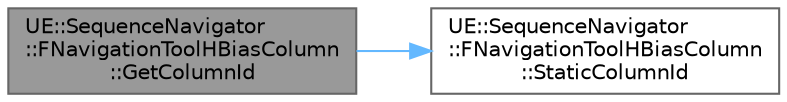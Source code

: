 digraph "UE::SequenceNavigator::FNavigationToolHBiasColumn::GetColumnId"
{
 // INTERACTIVE_SVG=YES
 // LATEX_PDF_SIZE
  bgcolor="transparent";
  edge [fontname=Helvetica,fontsize=10,labelfontname=Helvetica,labelfontsize=10];
  node [fontname=Helvetica,fontsize=10,shape=box,height=0.2,width=0.4];
  rankdir="LR";
  Node1 [id="Node000001",label="UE::SequenceNavigator\l::FNavigationToolHBiasColumn\l::GetColumnId",height=0.2,width=0.4,color="gray40", fillcolor="grey60", style="filled", fontcolor="black",tooltip=" "];
  Node1 -> Node2 [id="edge1_Node000001_Node000002",color="steelblue1",style="solid",tooltip=" "];
  Node2 [id="Node000002",label="UE::SequenceNavigator\l::FNavigationToolHBiasColumn\l::StaticColumnId",height=0.2,width=0.4,color="grey40", fillcolor="white", style="filled",URL="$d9/d3f/classUE_1_1SequenceNavigator_1_1FNavigationToolHBiasColumn.html#aea2da0ba2b75136bb8d8e1a2f2ad65af",tooltip=" "];
}
